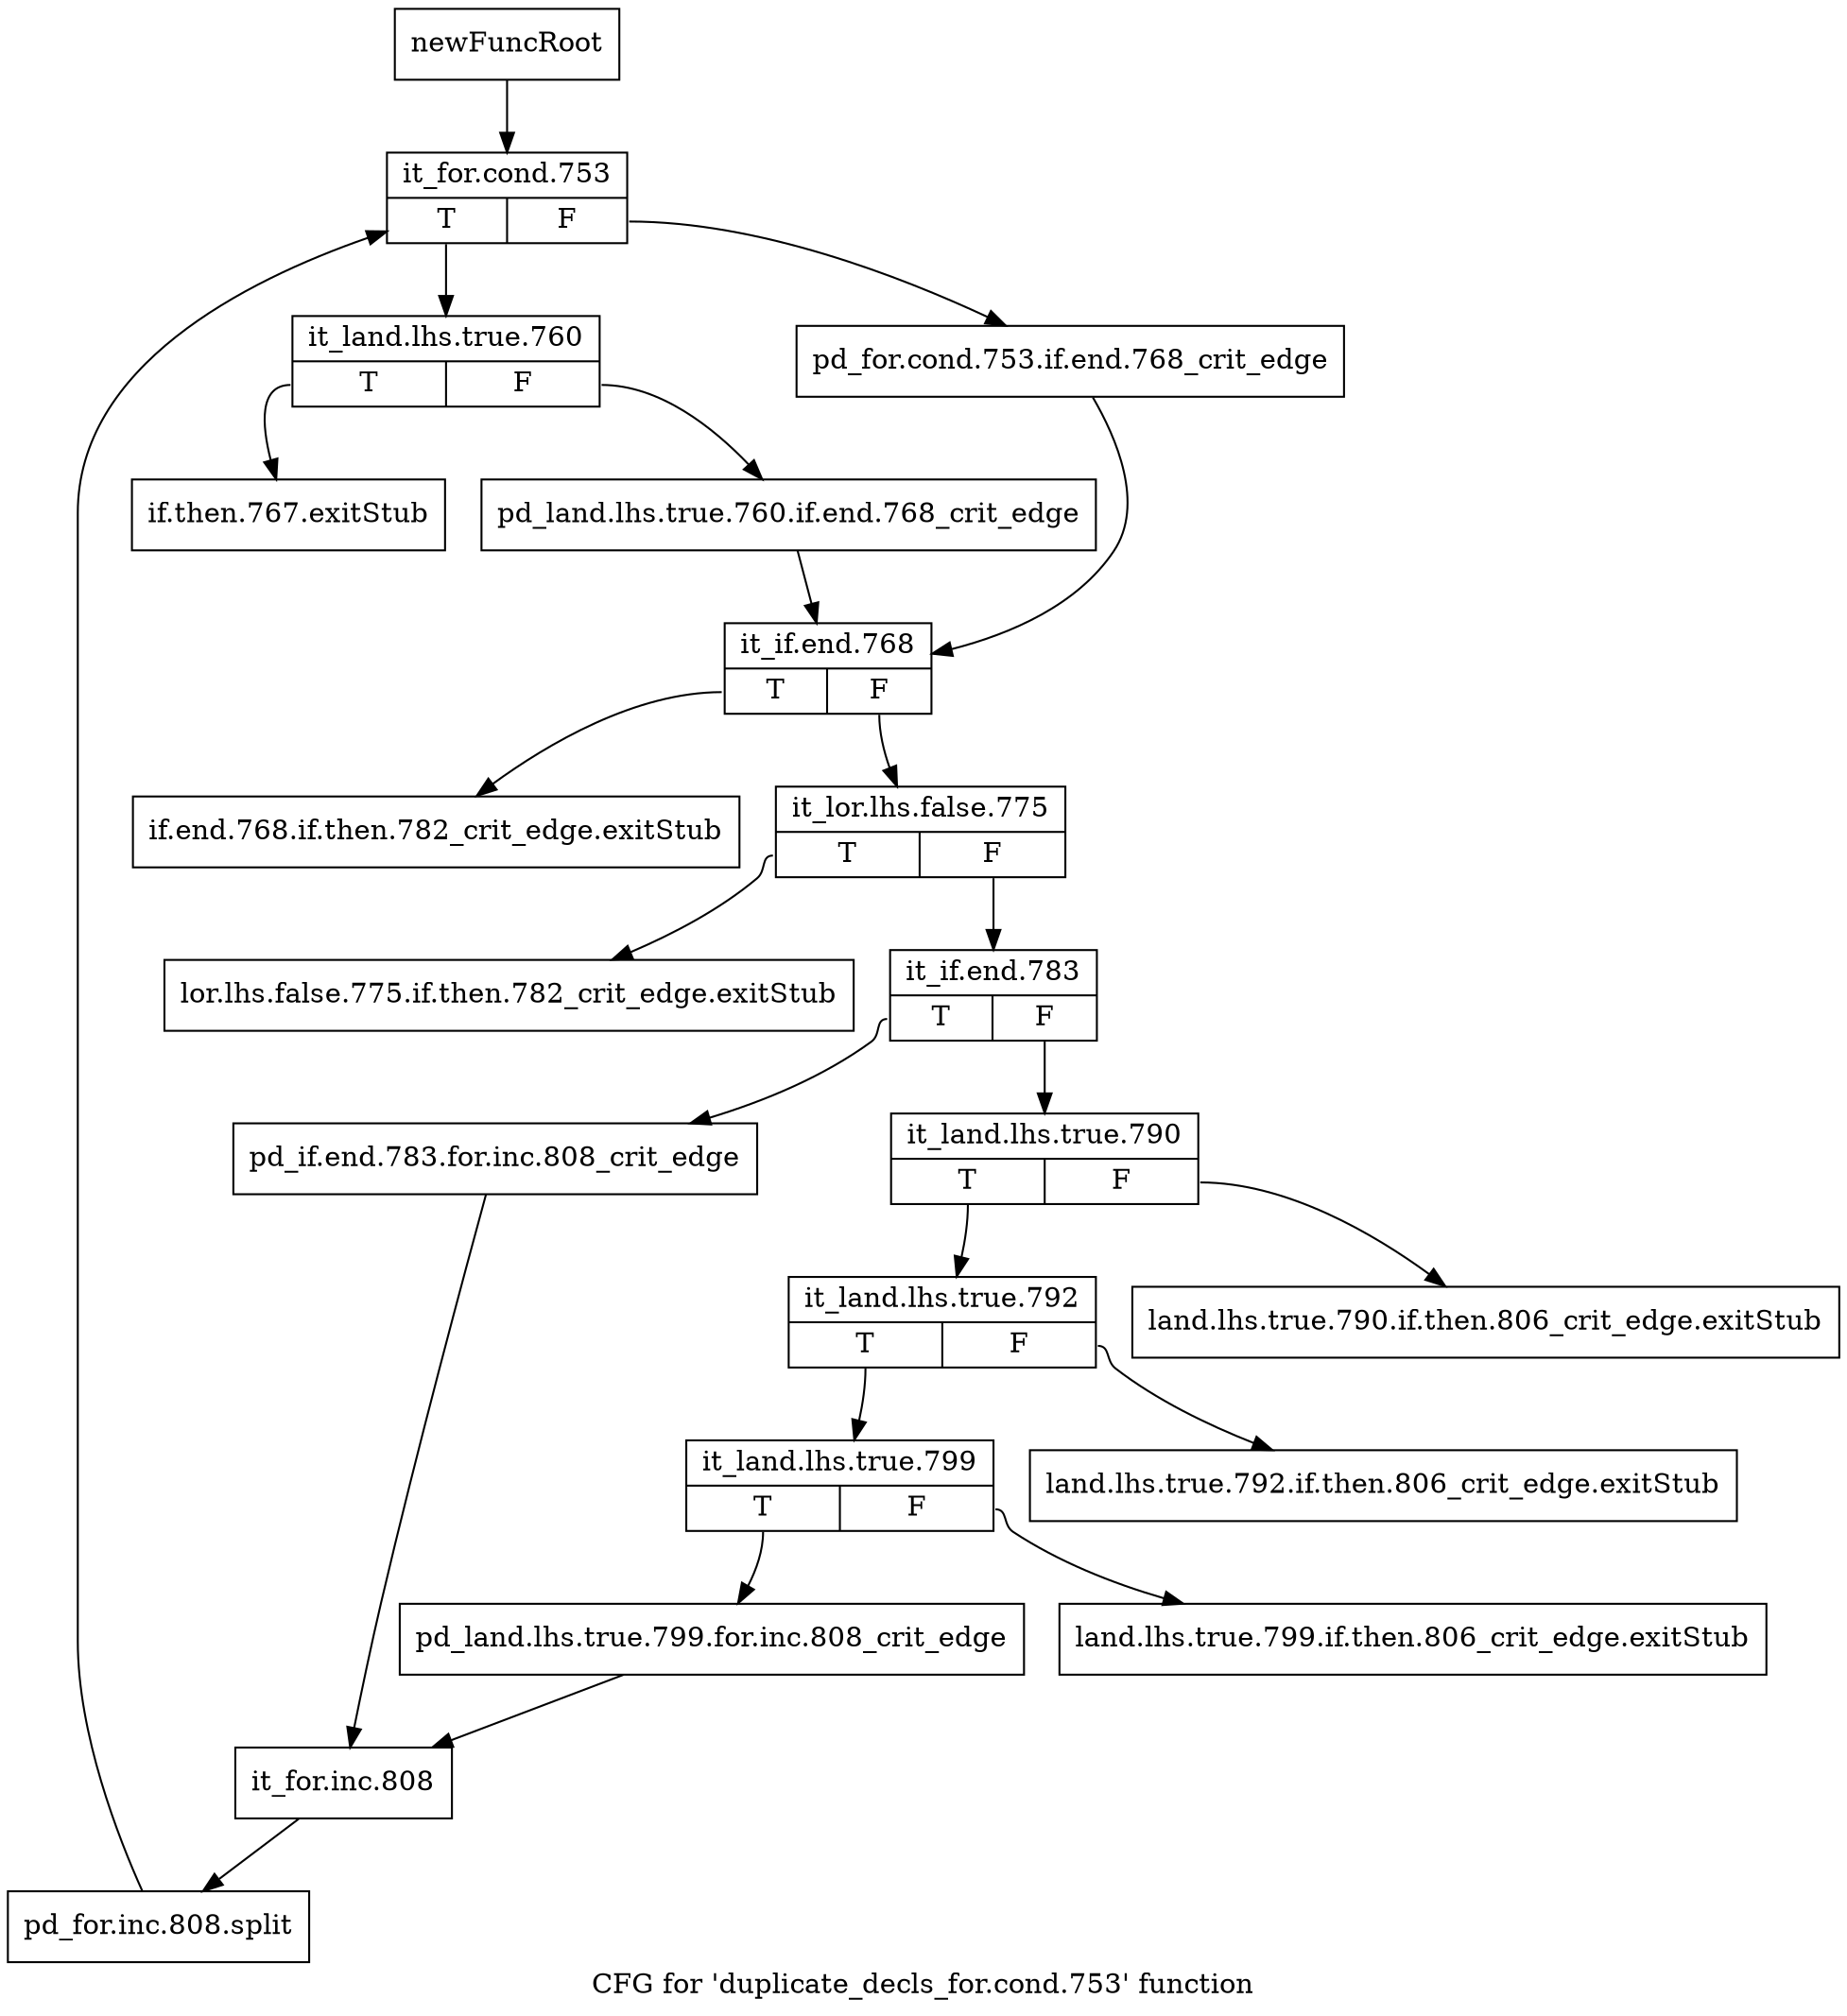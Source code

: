 digraph "CFG for 'duplicate_decls_for.cond.753' function" {
	label="CFG for 'duplicate_decls_for.cond.753' function";

	Node0x9fffa00 [shape=record,label="{newFuncRoot}"];
	Node0x9fffa00 -> Node0x9fffc30;
	Node0x9fffa50 [shape=record,label="{if.then.767.exitStub}"];
	Node0x9fffaa0 [shape=record,label="{if.end.768.if.then.782_crit_edge.exitStub}"];
	Node0x9fffaf0 [shape=record,label="{lor.lhs.false.775.if.then.782_crit_edge.exitStub}"];
	Node0x9fffb40 [shape=record,label="{land.lhs.true.790.if.then.806_crit_edge.exitStub}"];
	Node0x9fffb90 [shape=record,label="{land.lhs.true.792.if.then.806_crit_edge.exitStub}"];
	Node0x9fffbe0 [shape=record,label="{land.lhs.true.799.if.then.806_crit_edge.exitStub}"];
	Node0x9fffc30 [shape=record,label="{it_for.cond.753|{<s0>T|<s1>F}}"];
	Node0x9fffc30:s0 -> Node0x9fffcd0;
	Node0x9fffc30:s1 -> Node0x9fffc80;
	Node0x9fffc80 [shape=record,label="{pd_for.cond.753.if.end.768_crit_edge}"];
	Node0x9fffc80 -> Node0x9fffd70;
	Node0x9fffcd0 [shape=record,label="{it_land.lhs.true.760|{<s0>T|<s1>F}}"];
	Node0x9fffcd0:s0 -> Node0x9fffa50;
	Node0x9fffcd0:s1 -> Node0x9fffd20;
	Node0x9fffd20 [shape=record,label="{pd_land.lhs.true.760.if.end.768_crit_edge}"];
	Node0x9fffd20 -> Node0x9fffd70;
	Node0x9fffd70 [shape=record,label="{it_if.end.768|{<s0>T|<s1>F}}"];
	Node0x9fffd70:s0 -> Node0x9fffaa0;
	Node0x9fffd70:s1 -> Node0x9fffdc0;
	Node0x9fffdc0 [shape=record,label="{it_lor.lhs.false.775|{<s0>T|<s1>F}}"];
	Node0x9fffdc0:s0 -> Node0x9fffaf0;
	Node0x9fffdc0:s1 -> Node0x9fffe10;
	Node0x9fffe10 [shape=record,label="{it_if.end.783|{<s0>T|<s1>F}}"];
	Node0x9fffe10:s0 -> Node0x9ffffa0;
	Node0x9fffe10:s1 -> Node0x9fffe60;
	Node0x9fffe60 [shape=record,label="{it_land.lhs.true.790|{<s0>T|<s1>F}}"];
	Node0x9fffe60:s0 -> Node0x9fffeb0;
	Node0x9fffe60:s1 -> Node0x9fffb40;
	Node0x9fffeb0 [shape=record,label="{it_land.lhs.true.792|{<s0>T|<s1>F}}"];
	Node0x9fffeb0:s0 -> Node0x9ffff00;
	Node0x9fffeb0:s1 -> Node0x9fffb90;
	Node0x9ffff00 [shape=record,label="{it_land.lhs.true.799|{<s0>T|<s1>F}}"];
	Node0x9ffff00:s0 -> Node0x9ffff50;
	Node0x9ffff00:s1 -> Node0x9fffbe0;
	Node0x9ffff50 [shape=record,label="{pd_land.lhs.true.799.for.inc.808_crit_edge}"];
	Node0x9ffff50 -> Node0x9fffff0;
	Node0x9ffffa0 [shape=record,label="{pd_if.end.783.for.inc.808_crit_edge}"];
	Node0x9ffffa0 -> Node0x9fffff0;
	Node0x9fffff0 [shape=record,label="{it_for.inc.808}"];
	Node0x9fffff0 -> Node0xefe61f0;
	Node0xefe61f0 [shape=record,label="{pd_for.inc.808.split}"];
	Node0xefe61f0 -> Node0x9fffc30;
}
